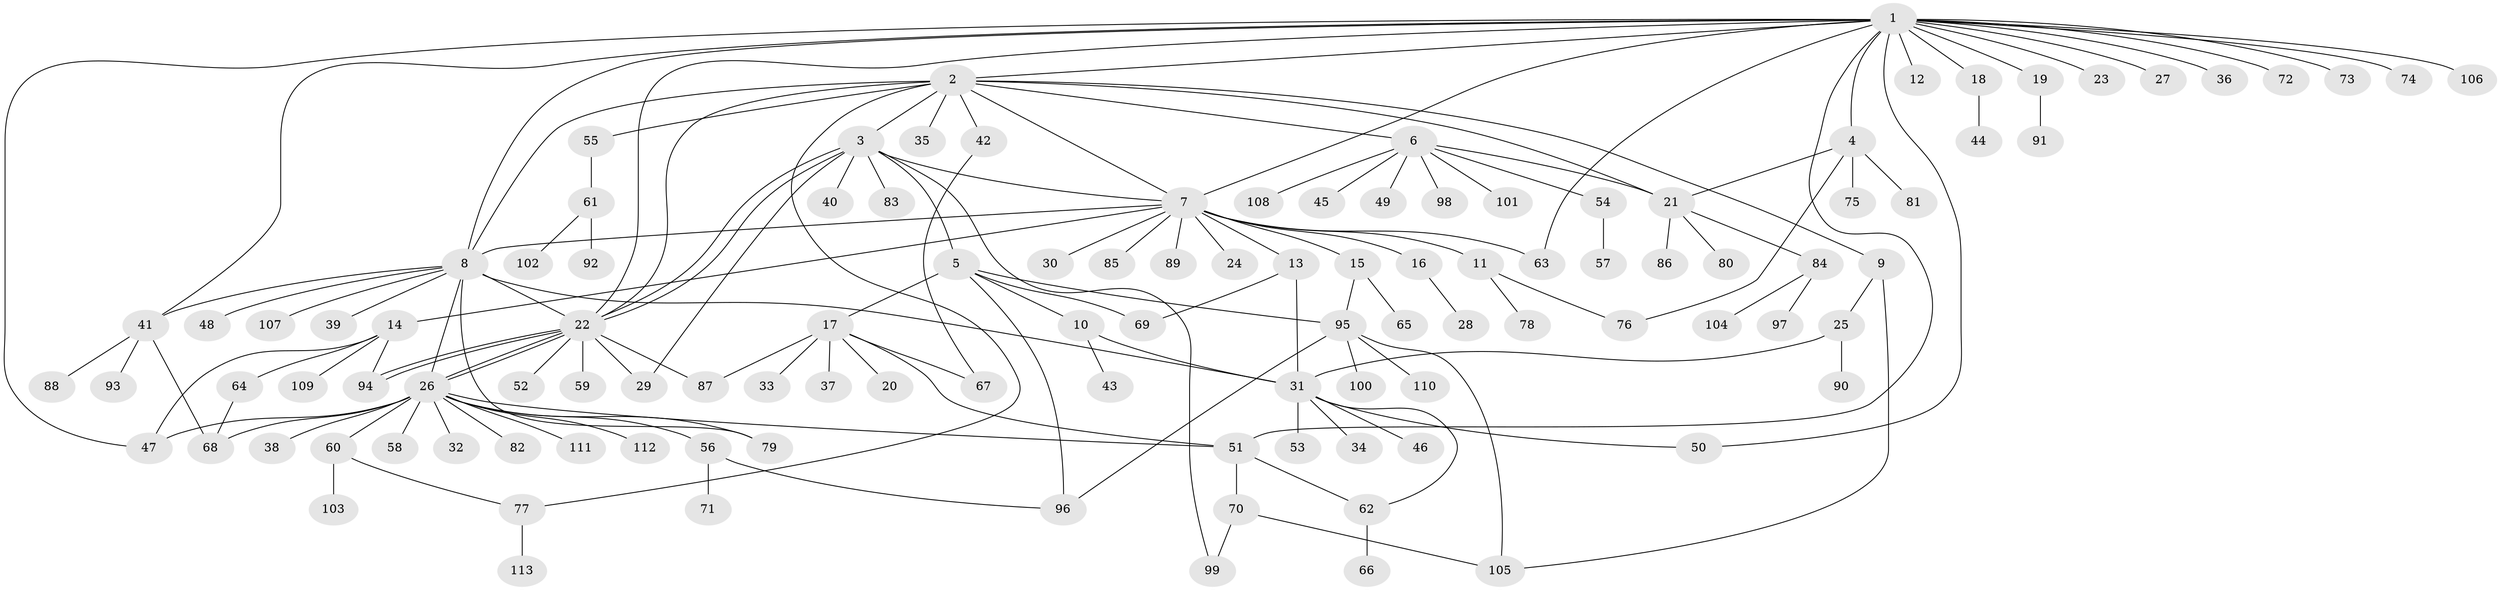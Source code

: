 // coarse degree distribution, {19: 0.012658227848101266, 12: 0.02531645569620253, 9: 0.012658227848101266, 5: 0.05063291139240506, 8: 0.012658227848101266, 14: 0.0379746835443038, 3: 0.08860759493670886, 2: 0.189873417721519, 1: 0.5443037974683544, 6: 0.02531645569620253}
// Generated by graph-tools (version 1.1) at 2025/18/03/04/25 18:18:05]
// undirected, 113 vertices, 152 edges
graph export_dot {
graph [start="1"]
  node [color=gray90,style=filled];
  1;
  2;
  3;
  4;
  5;
  6;
  7;
  8;
  9;
  10;
  11;
  12;
  13;
  14;
  15;
  16;
  17;
  18;
  19;
  20;
  21;
  22;
  23;
  24;
  25;
  26;
  27;
  28;
  29;
  30;
  31;
  32;
  33;
  34;
  35;
  36;
  37;
  38;
  39;
  40;
  41;
  42;
  43;
  44;
  45;
  46;
  47;
  48;
  49;
  50;
  51;
  52;
  53;
  54;
  55;
  56;
  57;
  58;
  59;
  60;
  61;
  62;
  63;
  64;
  65;
  66;
  67;
  68;
  69;
  70;
  71;
  72;
  73;
  74;
  75;
  76;
  77;
  78;
  79;
  80;
  81;
  82;
  83;
  84;
  85;
  86;
  87;
  88;
  89;
  90;
  91;
  92;
  93;
  94;
  95;
  96;
  97;
  98;
  99;
  100;
  101;
  102;
  103;
  104;
  105;
  106;
  107;
  108;
  109;
  110;
  111;
  112;
  113;
  1 -- 2;
  1 -- 4;
  1 -- 7;
  1 -- 8;
  1 -- 12;
  1 -- 18;
  1 -- 19;
  1 -- 22;
  1 -- 23;
  1 -- 27;
  1 -- 36;
  1 -- 41;
  1 -- 47;
  1 -- 50;
  1 -- 51;
  1 -- 63;
  1 -- 72;
  1 -- 73;
  1 -- 74;
  1 -- 106;
  2 -- 3;
  2 -- 6;
  2 -- 7;
  2 -- 8;
  2 -- 9;
  2 -- 21;
  2 -- 22;
  2 -- 35;
  2 -- 42;
  2 -- 55;
  2 -- 77;
  3 -- 5;
  3 -- 7;
  3 -- 22;
  3 -- 22;
  3 -- 29;
  3 -- 40;
  3 -- 83;
  3 -- 99;
  4 -- 21;
  4 -- 75;
  4 -- 76;
  4 -- 81;
  5 -- 10;
  5 -- 17;
  5 -- 69;
  5 -- 95;
  5 -- 96;
  6 -- 21;
  6 -- 45;
  6 -- 49;
  6 -- 54;
  6 -- 98;
  6 -- 101;
  6 -- 108;
  7 -- 8;
  7 -- 11;
  7 -- 13;
  7 -- 14;
  7 -- 15;
  7 -- 16;
  7 -- 24;
  7 -- 30;
  7 -- 63;
  7 -- 85;
  7 -- 89;
  8 -- 22;
  8 -- 26;
  8 -- 31;
  8 -- 39;
  8 -- 41;
  8 -- 48;
  8 -- 79;
  8 -- 107;
  9 -- 25;
  9 -- 105;
  10 -- 31;
  10 -- 43;
  11 -- 76;
  11 -- 78;
  13 -- 31;
  13 -- 69;
  14 -- 47;
  14 -- 64;
  14 -- 94;
  14 -- 109;
  15 -- 65;
  15 -- 95;
  16 -- 28;
  17 -- 20;
  17 -- 33;
  17 -- 37;
  17 -- 51;
  17 -- 67;
  17 -- 87;
  18 -- 44;
  19 -- 91;
  21 -- 80;
  21 -- 84;
  21 -- 86;
  22 -- 26;
  22 -- 26;
  22 -- 29;
  22 -- 52;
  22 -- 59;
  22 -- 87;
  22 -- 94;
  22 -- 94;
  25 -- 31;
  25 -- 90;
  26 -- 32;
  26 -- 38;
  26 -- 47;
  26 -- 51;
  26 -- 56;
  26 -- 58;
  26 -- 60;
  26 -- 68;
  26 -- 79;
  26 -- 82;
  26 -- 111;
  26 -- 112;
  31 -- 34;
  31 -- 46;
  31 -- 50;
  31 -- 53;
  31 -- 62;
  41 -- 68;
  41 -- 88;
  41 -- 93;
  42 -- 67;
  51 -- 62;
  51 -- 70;
  54 -- 57;
  55 -- 61;
  56 -- 71;
  56 -- 96;
  60 -- 77;
  60 -- 103;
  61 -- 92;
  61 -- 102;
  62 -- 66;
  64 -- 68;
  70 -- 99;
  70 -- 105;
  77 -- 113;
  84 -- 97;
  84 -- 104;
  95 -- 96;
  95 -- 100;
  95 -- 105;
  95 -- 110;
}
